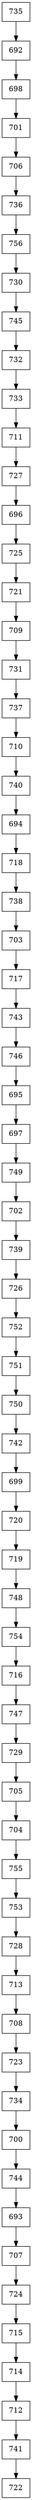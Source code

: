 digraph G {
  node [shape=record];
  node0 [label="{735}"];
  node0 -> node1;
  node1 [label="{692}"];
  node1 -> node2;
  node2 [label="{698}"];
  node2 -> node3;
  node3 [label="{701}"];
  node3 -> node4;
  node4 [label="{706}"];
  node4 -> node5;
  node5 [label="{736}"];
  node5 -> node6;
  node6 [label="{756}"];
  node6 -> node7;
  node7 [label="{730}"];
  node7 -> node8;
  node8 [label="{745}"];
  node8 -> node9;
  node9 [label="{732}"];
  node9 -> node10;
  node10 [label="{733}"];
  node10 -> node11;
  node11 [label="{711}"];
  node11 -> node12;
  node12 [label="{727}"];
  node12 -> node13;
  node13 [label="{696}"];
  node13 -> node14;
  node14 [label="{725}"];
  node14 -> node15;
  node15 [label="{721}"];
  node15 -> node16;
  node16 [label="{709}"];
  node16 -> node17;
  node17 [label="{731}"];
  node17 -> node18;
  node18 [label="{737}"];
  node18 -> node19;
  node19 [label="{710}"];
  node19 -> node20;
  node20 [label="{740}"];
  node20 -> node21;
  node21 [label="{694}"];
  node21 -> node22;
  node22 [label="{718}"];
  node22 -> node23;
  node23 [label="{738}"];
  node23 -> node24;
  node24 [label="{703}"];
  node24 -> node25;
  node25 [label="{717}"];
  node25 -> node26;
  node26 [label="{743}"];
  node26 -> node27;
  node27 [label="{746}"];
  node27 -> node28;
  node28 [label="{695}"];
  node28 -> node29;
  node29 [label="{697}"];
  node29 -> node30;
  node30 [label="{749}"];
  node30 -> node31;
  node31 [label="{702}"];
  node31 -> node32;
  node32 [label="{739}"];
  node32 -> node33;
  node33 [label="{726}"];
  node33 -> node34;
  node34 [label="{752}"];
  node34 -> node35;
  node35 [label="{751}"];
  node35 -> node36;
  node36 [label="{750}"];
  node36 -> node37;
  node37 [label="{742}"];
  node37 -> node38;
  node38 [label="{699}"];
  node38 -> node39;
  node39 [label="{720}"];
  node39 -> node40;
  node40 [label="{719}"];
  node40 -> node41;
  node41 [label="{748}"];
  node41 -> node42;
  node42 [label="{754}"];
  node42 -> node43;
  node43 [label="{716}"];
  node43 -> node44;
  node44 [label="{747}"];
  node44 -> node45;
  node45 [label="{729}"];
  node45 -> node46;
  node46 [label="{705}"];
  node46 -> node47;
  node47 [label="{704}"];
  node47 -> node48;
  node48 [label="{755}"];
  node48 -> node49;
  node49 [label="{753}"];
  node49 -> node50;
  node50 [label="{728}"];
  node50 -> node51;
  node51 [label="{713}"];
  node51 -> node52;
  node52 [label="{708}"];
  node52 -> node53;
  node53 [label="{723}"];
  node53 -> node54;
  node54 [label="{734}"];
  node54 -> node55;
  node55 [label="{700}"];
  node55 -> node56;
  node56 [label="{744}"];
  node56 -> node57;
  node57 [label="{693}"];
  node57 -> node58;
  node58 [label="{707}"];
  node58 -> node59;
  node59 [label="{724}"];
  node59 -> node60;
  node60 [label="{715}"];
  node60 -> node61;
  node61 [label="{714}"];
  node61 -> node62;
  node62 [label="{712}"];
  node62 -> node63;
  node63 [label="{741}"];
  node63 -> node64;
  node64 [label="{722}"];
}
